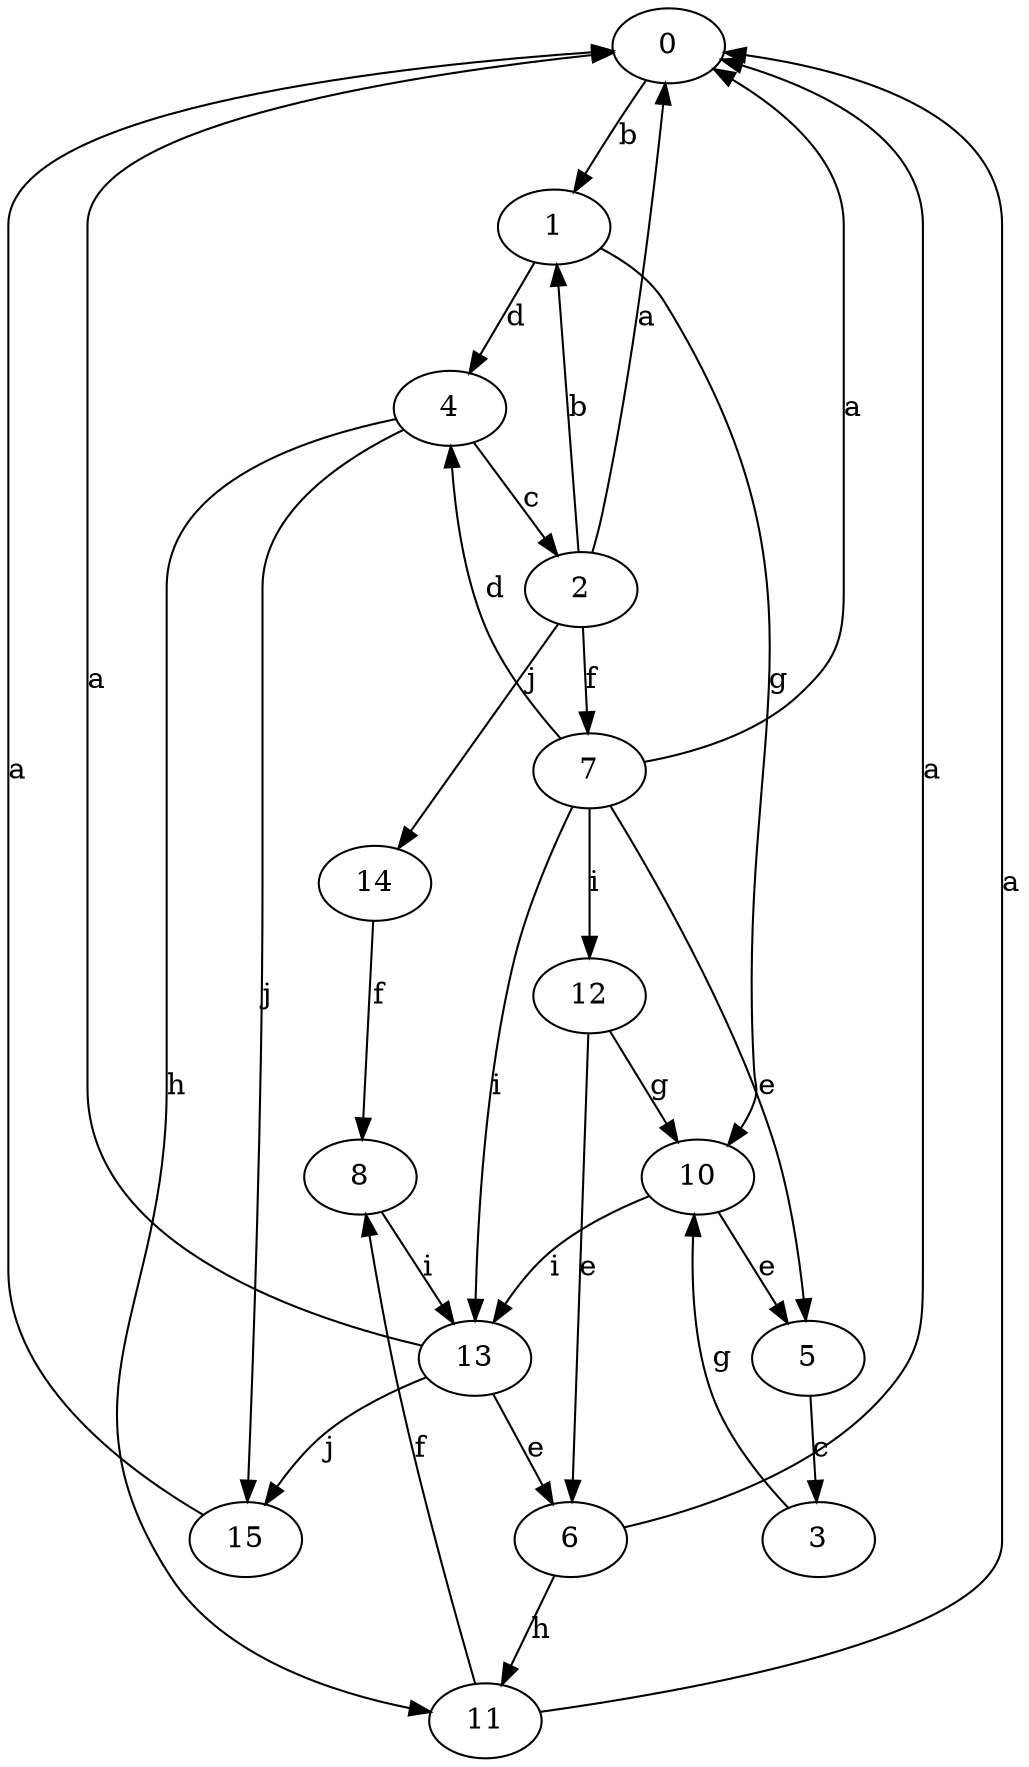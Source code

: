 strict digraph  {
0;
1;
2;
3;
4;
5;
6;
7;
8;
10;
11;
12;
13;
14;
15;
0 -> 1  [label=b];
1 -> 4  [label=d];
1 -> 10  [label=g];
2 -> 0  [label=a];
2 -> 1  [label=b];
2 -> 7  [label=f];
2 -> 14  [label=j];
3 -> 10  [label=g];
4 -> 2  [label=c];
4 -> 11  [label=h];
4 -> 15  [label=j];
5 -> 3  [label=c];
6 -> 0  [label=a];
6 -> 11  [label=h];
7 -> 0  [label=a];
7 -> 4  [label=d];
7 -> 5  [label=e];
7 -> 12  [label=i];
7 -> 13  [label=i];
8 -> 13  [label=i];
10 -> 5  [label=e];
10 -> 13  [label=i];
11 -> 0  [label=a];
11 -> 8  [label=f];
12 -> 6  [label=e];
12 -> 10  [label=g];
13 -> 0  [label=a];
13 -> 6  [label=e];
13 -> 15  [label=j];
14 -> 8  [label=f];
15 -> 0  [label=a];
}
